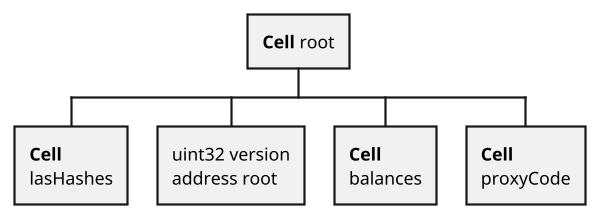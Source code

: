 @startwbs
skinparam shadowing false
scale 600 width

* **Cell** root
**:**Cell**
lasHashes;
**:uint32 version
address root;
**:**Cell**
balances;
**:**Cell**
proxyCode;

@endwbs
